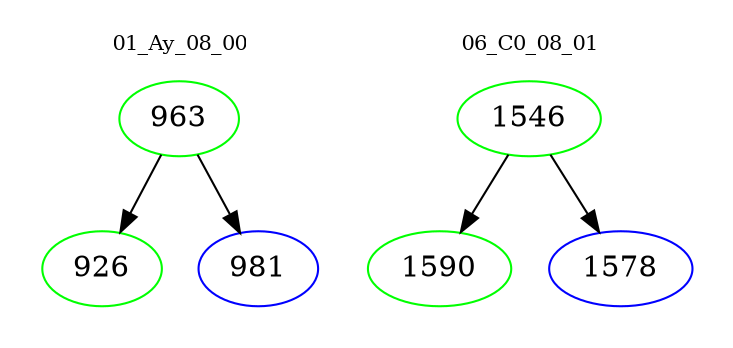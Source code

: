 digraph{
subgraph cluster_0 {
color = white
label = "01_Ay_08_00";
fontsize=10;
T0_963 [label="963", color="green"]
T0_963 -> T0_926 [color="black"]
T0_926 [label="926", color="green"]
T0_963 -> T0_981 [color="black"]
T0_981 [label="981", color="blue"]
}
subgraph cluster_1 {
color = white
label = "06_C0_08_01";
fontsize=10;
T1_1546 [label="1546", color="green"]
T1_1546 -> T1_1590 [color="black"]
T1_1590 [label="1590", color="green"]
T1_1546 -> T1_1578 [color="black"]
T1_1578 [label="1578", color="blue"]
}
}
